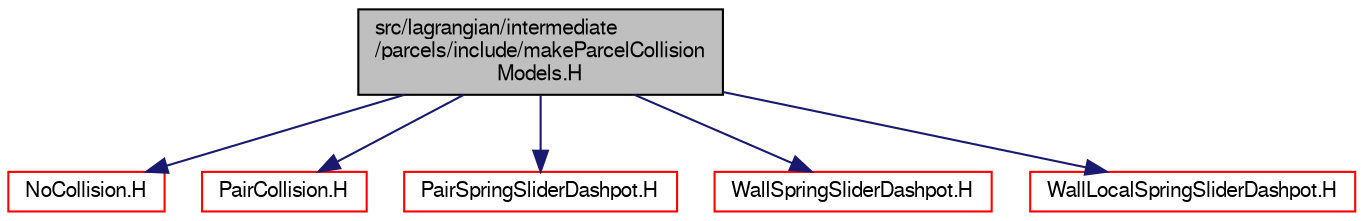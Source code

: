 digraph "src/lagrangian/intermediate/parcels/include/makeParcelCollisionModels.H"
{
  bgcolor="transparent";
  edge [fontname="FreeSans",fontsize="10",labelfontname="FreeSans",labelfontsize="10"];
  node [fontname="FreeSans",fontsize="10",shape=record];
  Node0 [label="src/lagrangian/intermediate\l/parcels/include/makeParcelCollision\lModels.H",height=0.2,width=0.4,color="black", fillcolor="grey75", style="filled", fontcolor="black"];
  Node0 -> Node1 [color="midnightblue",fontsize="10",style="solid",fontname="FreeSans"];
  Node1 [label="NoCollision.H",height=0.2,width=0.4,color="red",URL="$a05636.html"];
  Node0 -> Node89 [color="midnightblue",fontsize="10",style="solid",fontname="FreeSans"];
  Node89 [label="PairCollision.H",height=0.2,width=0.4,color="red",URL="$a05642.html"];
  Node0 -> Node232 [color="midnightblue",fontsize="10",style="solid",fontname="FreeSans"];
  Node232 [label="PairSpringSliderDashpot.H",height=0.2,width=0.4,color="red",URL="$a05657.html"];
  Node0 -> Node241 [color="midnightblue",fontsize="10",style="solid",fontname="FreeSans"];
  Node241 [label="WallSpringSliderDashpot.H",height=0.2,width=0.4,color="red",URL="$a05678.html"];
  Node0 -> Node243 [color="midnightblue",fontsize="10",style="solid",fontname="FreeSans"];
  Node243 [label="WallLocalSpringSliderDashpot.H",height=0.2,width=0.4,color="red",URL="$a05663.html"];
}
